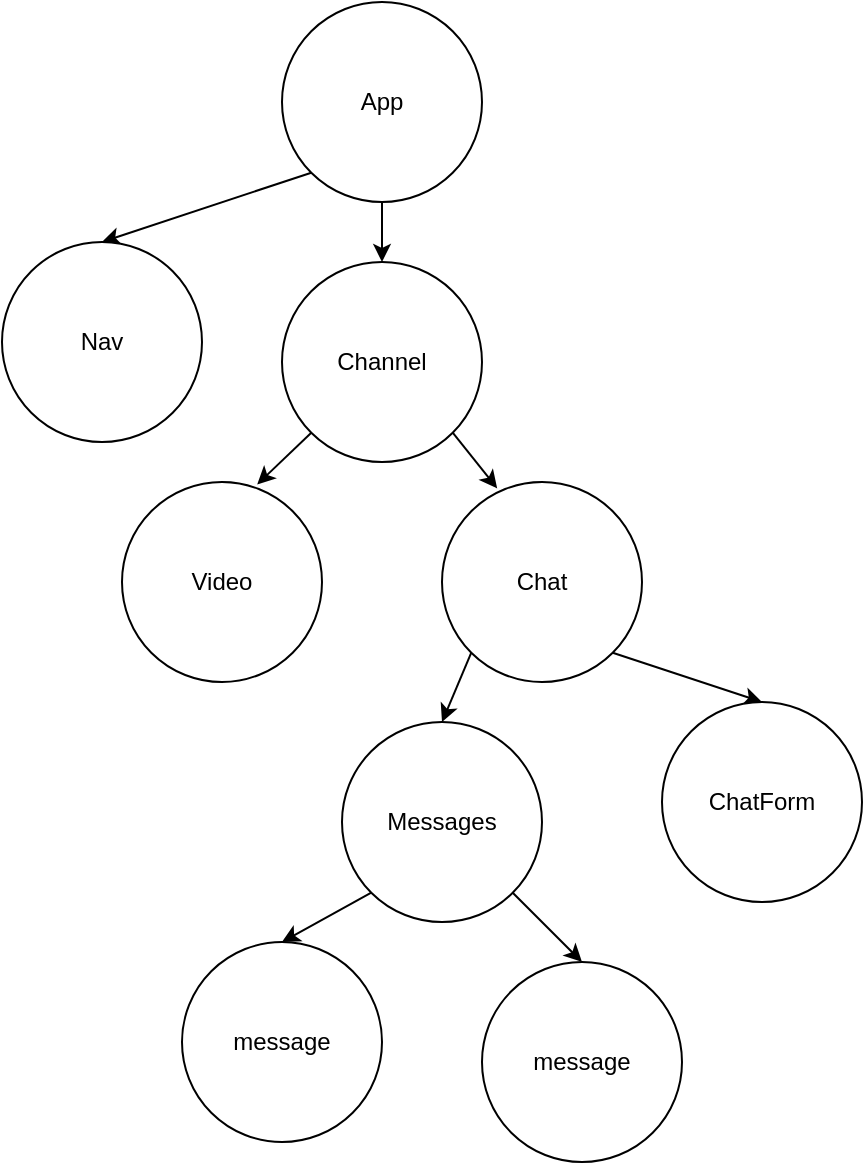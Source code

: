 <mxfile>
    <diagram id="G3EB6DZDmdkigZsusR-b" name="Page-1">
        <mxGraphModel dx="585" dy="679" grid="1" gridSize="10" guides="1" tooltips="1" connect="1" arrows="1" fold="1" page="1" pageScale="1" pageWidth="1100" pageHeight="850" math="0" shadow="0">
            <root>
                <mxCell id="0"/>
                <mxCell id="1" parent="0"/>
                <mxCell id="12" style="edgeStyle=none;html=1;exitX=0.5;exitY=1;exitDx=0;exitDy=0;entryX=0.5;entryY=0;entryDx=0;entryDy=0;" parent="1" source="2" target="4" edge="1">
                    <mxGeometry relative="1" as="geometry"/>
                </mxCell>
                <mxCell id="21" style="edgeStyle=none;html=1;exitX=0;exitY=1;exitDx=0;exitDy=0;entryX=0.5;entryY=0;entryDx=0;entryDy=0;" parent="1" source="2" target="19" edge="1">
                    <mxGeometry relative="1" as="geometry"/>
                </mxCell>
                <mxCell id="2" value="App" style="ellipse;whiteSpace=wrap;html=1;aspect=fixed;" parent="1" vertex="1">
                    <mxGeometry x="420" y="40" width="100" height="100" as="geometry"/>
                </mxCell>
                <mxCell id="13" style="edgeStyle=none;html=1;exitX=0;exitY=1;exitDx=0;exitDy=0;entryX=0.676;entryY=0.012;entryDx=0;entryDy=0;entryPerimeter=0;" parent="1" source="4" target="5" edge="1">
                    <mxGeometry relative="1" as="geometry"/>
                </mxCell>
                <mxCell id="14" style="edgeStyle=none;html=1;exitX=1;exitY=1;exitDx=0;exitDy=0;entryX=0.276;entryY=0.032;entryDx=0;entryDy=0;entryPerimeter=0;" parent="1" source="4" target="6" edge="1">
                    <mxGeometry relative="1" as="geometry"/>
                </mxCell>
                <mxCell id="4" value="Channel" style="ellipse;whiteSpace=wrap;html=1;aspect=fixed;" parent="1" vertex="1">
                    <mxGeometry x="420" y="170" width="100" height="100" as="geometry"/>
                </mxCell>
                <mxCell id="5" value="Video" style="ellipse;whiteSpace=wrap;html=1;aspect=fixed;" parent="1" vertex="1">
                    <mxGeometry x="340" y="280" width="100" height="100" as="geometry"/>
                </mxCell>
                <mxCell id="15" style="edgeStyle=none;html=1;exitX=0;exitY=1;exitDx=0;exitDy=0;entryX=0.5;entryY=0;entryDx=0;entryDy=0;" parent="1" source="6" target="7" edge="1">
                    <mxGeometry relative="1" as="geometry"/>
                </mxCell>
                <mxCell id="16" style="edgeStyle=none;html=1;exitX=1;exitY=1;exitDx=0;exitDy=0;entryX=0.5;entryY=0;entryDx=0;entryDy=0;" parent="1" source="6" target="8" edge="1">
                    <mxGeometry relative="1" as="geometry"/>
                </mxCell>
                <mxCell id="6" value="Chat" style="ellipse;whiteSpace=wrap;html=1;aspect=fixed;" parent="1" vertex="1">
                    <mxGeometry x="500" y="280" width="100" height="100" as="geometry"/>
                </mxCell>
                <mxCell id="17" style="edgeStyle=none;html=1;exitX=0;exitY=1;exitDx=0;exitDy=0;entryX=0.5;entryY=0;entryDx=0;entryDy=0;" parent="1" source="7" target="9" edge="1">
                    <mxGeometry relative="1" as="geometry"/>
                </mxCell>
                <mxCell id="18" style="edgeStyle=none;html=1;exitX=1;exitY=1;exitDx=0;exitDy=0;entryX=0.5;entryY=0;entryDx=0;entryDy=0;" parent="1" source="7" target="10" edge="1">
                    <mxGeometry relative="1" as="geometry"/>
                </mxCell>
                <mxCell id="7" value="Messages" style="ellipse;whiteSpace=wrap;html=1;aspect=fixed;" parent="1" vertex="1">
                    <mxGeometry x="450" y="400" width="100" height="100" as="geometry"/>
                </mxCell>
                <mxCell id="8" value="ChatForm" style="ellipse;whiteSpace=wrap;html=1;aspect=fixed;" parent="1" vertex="1">
                    <mxGeometry x="610" y="390" width="100" height="100" as="geometry"/>
                </mxCell>
                <mxCell id="9" value="message" style="ellipse;whiteSpace=wrap;html=1;aspect=fixed;" parent="1" vertex="1">
                    <mxGeometry x="370" y="510" width="100" height="100" as="geometry"/>
                </mxCell>
                <mxCell id="10" value="message" style="ellipse;whiteSpace=wrap;html=1;aspect=fixed;" parent="1" vertex="1">
                    <mxGeometry x="520" y="520" width="100" height="100" as="geometry"/>
                </mxCell>
                <mxCell id="19" value="Nav" style="ellipse;whiteSpace=wrap;html=1;aspect=fixed;" parent="1" vertex="1">
                    <mxGeometry x="280" y="160" width="100" height="100" as="geometry"/>
                </mxCell>
            </root>
        </mxGraphModel>
    </diagram>
</mxfile>